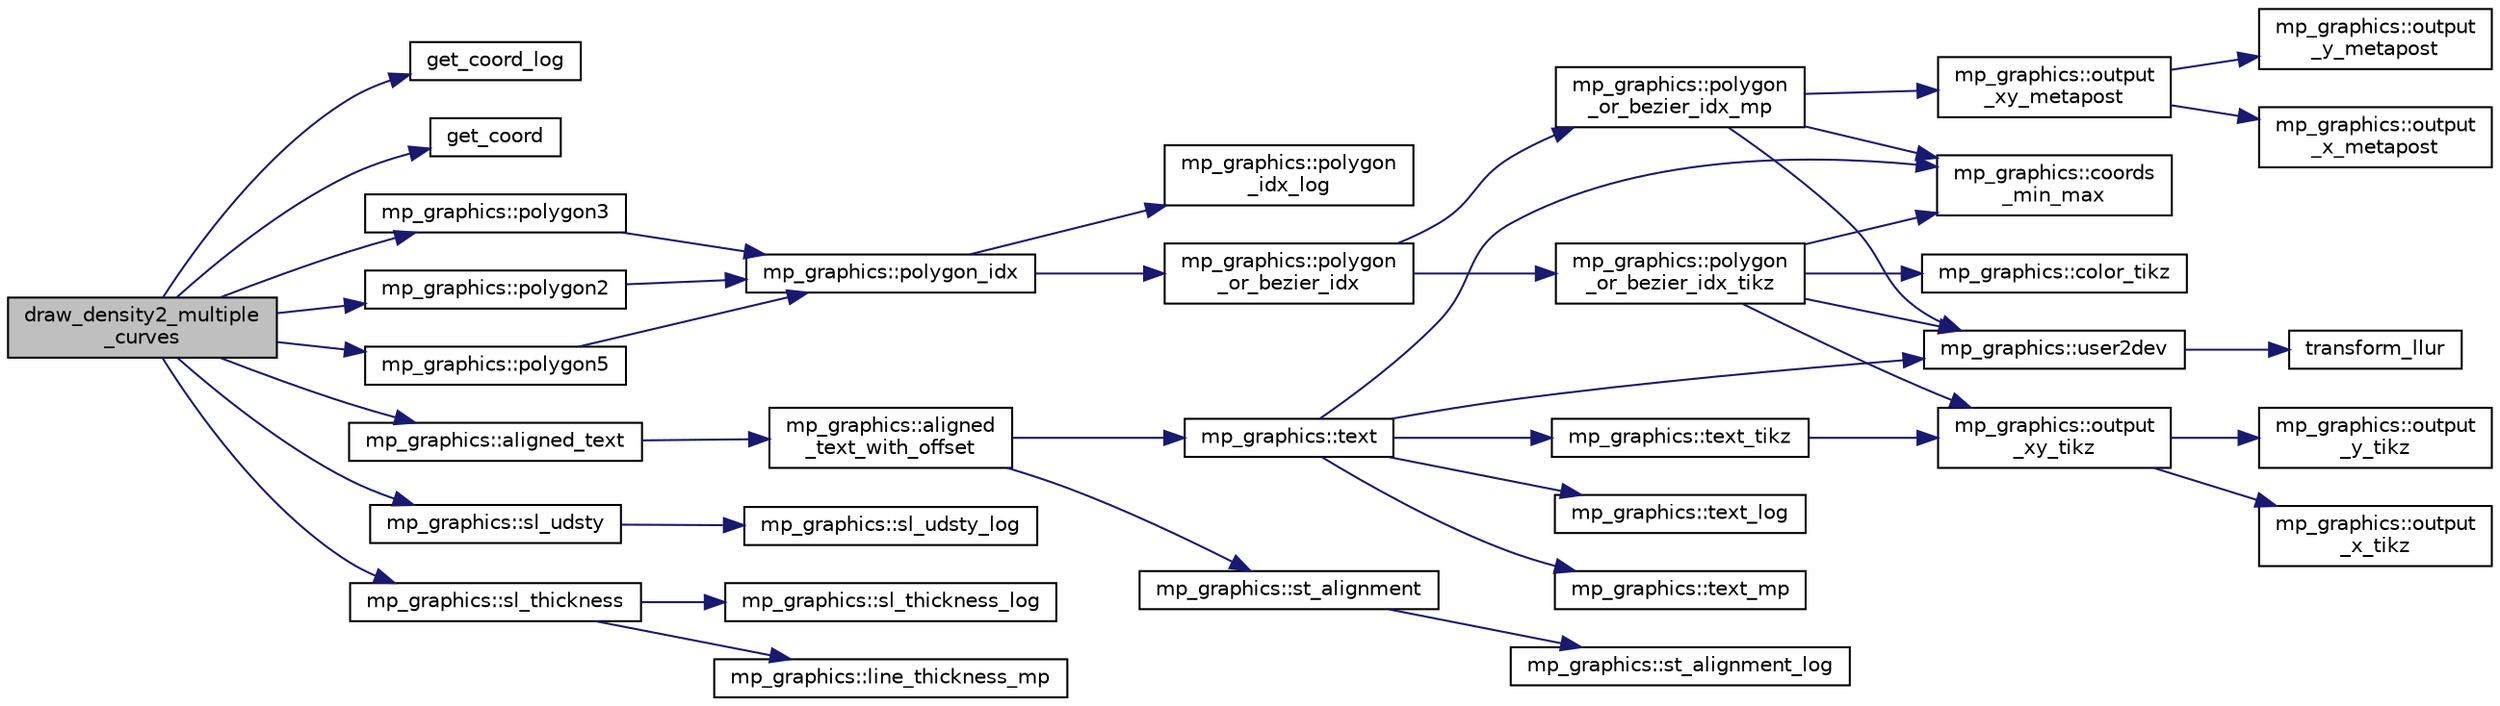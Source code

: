 digraph "draw_density2_multiple_curves"
{
  edge [fontname="Helvetica",fontsize="10",labelfontname="Helvetica",labelfontsize="10"];
  node [fontname="Helvetica",fontsize="10",shape=record];
  rankdir="LR";
  Node101 [label="draw_density2_multiple\l_curves",height=0.2,width=0.4,color="black", fillcolor="grey75", style="filled", fontcolor="black"];
  Node101 -> Node102 [color="midnightblue",fontsize="10",style="solid",fontname="Helvetica"];
  Node102 [label="get_coord_log",height=0.2,width=0.4,color="black", fillcolor="white", style="filled",URL="$de/dea/plot_8_c.html#a3501e9cf5fa99d2f01228f6fa9deb69d"];
  Node101 -> Node103 [color="midnightblue",fontsize="10",style="solid",fontname="Helvetica"];
  Node103 [label="get_coord",height=0.2,width=0.4,color="black", fillcolor="white", style="filled",URL="$de/dea/plot_8_c.html#af4d988940317b2bed73e5b8e037510b4"];
  Node101 -> Node104 [color="midnightblue",fontsize="10",style="solid",fontname="Helvetica"];
  Node104 [label="mp_graphics::polygon3",height=0.2,width=0.4,color="black", fillcolor="white", style="filled",URL="$da/d2c/classmp__graphics.html#a3684948a4acc33c084d0a613ff065575"];
  Node104 -> Node105 [color="midnightblue",fontsize="10",style="solid",fontname="Helvetica"];
  Node105 [label="mp_graphics::polygon_idx",height=0.2,width=0.4,color="black", fillcolor="white", style="filled",URL="$da/d2c/classmp__graphics.html#a60729a478cad572ccb9df00b0f5988df"];
  Node105 -> Node106 [color="midnightblue",fontsize="10",style="solid",fontname="Helvetica"];
  Node106 [label="mp_graphics::polygon\l_idx_log",height=0.2,width=0.4,color="black", fillcolor="white", style="filled",URL="$da/d2c/classmp__graphics.html#aef990b1a5e84f4781ff613ce48fafe83"];
  Node105 -> Node107 [color="midnightblue",fontsize="10",style="solid",fontname="Helvetica"];
  Node107 [label="mp_graphics::polygon\l_or_bezier_idx",height=0.2,width=0.4,color="black", fillcolor="white", style="filled",URL="$da/d2c/classmp__graphics.html#ac67f20507b7b4f592e9ed90aaa1f472a"];
  Node107 -> Node108 [color="midnightblue",fontsize="10",style="solid",fontname="Helvetica"];
  Node108 [label="mp_graphics::polygon\l_or_bezier_idx_mp",height=0.2,width=0.4,color="black", fillcolor="white", style="filled",URL="$da/d2c/classmp__graphics.html#ac1c736f6c02abd6df696eb949c3513ac"];
  Node108 -> Node109 [color="midnightblue",fontsize="10",style="solid",fontname="Helvetica"];
  Node109 [label="mp_graphics::coords\l_min_max",height=0.2,width=0.4,color="black", fillcolor="white", style="filled",URL="$da/d2c/classmp__graphics.html#afa0af74da2afd1d00b2eeb5e25b4f596"];
  Node108 -> Node110 [color="midnightblue",fontsize="10",style="solid",fontname="Helvetica"];
  Node110 [label="mp_graphics::user2dev",height=0.2,width=0.4,color="black", fillcolor="white", style="filled",URL="$da/d2c/classmp__graphics.html#af087f5f4b08c72f67f5e35cc312070fb"];
  Node110 -> Node111 [color="midnightblue",fontsize="10",style="solid",fontname="Helvetica"];
  Node111 [label="transform_llur",height=0.2,width=0.4,color="black", fillcolor="white", style="filled",URL="$d9/d29/draw_8_c.html#af38b139f64e19404b9a944c7188d4aff"];
  Node108 -> Node112 [color="midnightblue",fontsize="10",style="solid",fontname="Helvetica"];
  Node112 [label="mp_graphics::output\l_xy_metapost",height=0.2,width=0.4,color="black", fillcolor="white", style="filled",URL="$da/d2c/classmp__graphics.html#a564e7d2700489eed72ea865b3acc14db"];
  Node112 -> Node113 [color="midnightblue",fontsize="10",style="solid",fontname="Helvetica"];
  Node113 [label="mp_graphics::output\l_x_metapost",height=0.2,width=0.4,color="black", fillcolor="white", style="filled",URL="$da/d2c/classmp__graphics.html#aee38beb59e940946cbb575cde90b9cfe"];
  Node112 -> Node114 [color="midnightblue",fontsize="10",style="solid",fontname="Helvetica"];
  Node114 [label="mp_graphics::output\l_y_metapost",height=0.2,width=0.4,color="black", fillcolor="white", style="filled",URL="$da/d2c/classmp__graphics.html#a41c9d8463dc57fa97bb9a1e0577980b6"];
  Node107 -> Node115 [color="midnightblue",fontsize="10",style="solid",fontname="Helvetica"];
  Node115 [label="mp_graphics::polygon\l_or_bezier_idx_tikz",height=0.2,width=0.4,color="black", fillcolor="white", style="filled",URL="$da/d2c/classmp__graphics.html#ae266ecef91f4cd8a6fd4054b17354370"];
  Node115 -> Node116 [color="midnightblue",fontsize="10",style="solid",fontname="Helvetica"];
  Node116 [label="mp_graphics::color_tikz",height=0.2,width=0.4,color="black", fillcolor="white", style="filled",URL="$da/d2c/classmp__graphics.html#a55d0835caab08eaf3e409096bbb91d63"];
  Node115 -> Node109 [color="midnightblue",fontsize="10",style="solid",fontname="Helvetica"];
  Node115 -> Node110 [color="midnightblue",fontsize="10",style="solid",fontname="Helvetica"];
  Node115 -> Node117 [color="midnightblue",fontsize="10",style="solid",fontname="Helvetica"];
  Node117 [label="mp_graphics::output\l_xy_tikz",height=0.2,width=0.4,color="black", fillcolor="white", style="filled",URL="$da/d2c/classmp__graphics.html#a640800bc67fec9ed441b27c71461e9c6"];
  Node117 -> Node118 [color="midnightblue",fontsize="10",style="solid",fontname="Helvetica"];
  Node118 [label="mp_graphics::output\l_x_tikz",height=0.2,width=0.4,color="black", fillcolor="white", style="filled",URL="$da/d2c/classmp__graphics.html#a311d4fb1c32d1eb0faeee055bb8badee"];
  Node117 -> Node119 [color="midnightblue",fontsize="10",style="solid",fontname="Helvetica"];
  Node119 [label="mp_graphics::output\l_y_tikz",height=0.2,width=0.4,color="black", fillcolor="white", style="filled",URL="$da/d2c/classmp__graphics.html#a0d6bddb89b4c58c82aa124dd003dda08"];
  Node101 -> Node120 [color="midnightblue",fontsize="10",style="solid",fontname="Helvetica"];
  Node120 [label="mp_graphics::polygon2",height=0.2,width=0.4,color="black", fillcolor="white", style="filled",URL="$da/d2c/classmp__graphics.html#ad4052be9dec4eeef879dcc8ca6d85d71"];
  Node120 -> Node105 [color="midnightblue",fontsize="10",style="solid",fontname="Helvetica"];
  Node101 -> Node121 [color="midnightblue",fontsize="10",style="solid",fontname="Helvetica"];
  Node121 [label="mp_graphics::polygon5",height=0.2,width=0.4,color="black", fillcolor="white", style="filled",URL="$da/d2c/classmp__graphics.html#a5c2a62f1331cc9f598c4faa8d1116dca"];
  Node121 -> Node105 [color="midnightblue",fontsize="10",style="solid",fontname="Helvetica"];
  Node101 -> Node122 [color="midnightblue",fontsize="10",style="solid",fontname="Helvetica"];
  Node122 [label="mp_graphics::aligned_text",height=0.2,width=0.4,color="black", fillcolor="white", style="filled",URL="$da/d2c/classmp__graphics.html#a52ca0d0e39640fe15c6a8bd8633c9e5a"];
  Node122 -> Node123 [color="midnightblue",fontsize="10",style="solid",fontname="Helvetica"];
  Node123 [label="mp_graphics::aligned\l_text_with_offset",height=0.2,width=0.4,color="black", fillcolor="white", style="filled",URL="$da/d2c/classmp__graphics.html#a3b5a8558ee721bd8b9ed36e732317679"];
  Node123 -> Node124 [color="midnightblue",fontsize="10",style="solid",fontname="Helvetica"];
  Node124 [label="mp_graphics::st_alignment",height=0.2,width=0.4,color="black", fillcolor="white", style="filled",URL="$da/d2c/classmp__graphics.html#ab897ac847368de2da4296c7f159cc5f9"];
  Node124 -> Node125 [color="midnightblue",fontsize="10",style="solid",fontname="Helvetica"];
  Node125 [label="mp_graphics::st_alignment_log",height=0.2,width=0.4,color="black", fillcolor="white", style="filled",URL="$da/d2c/classmp__graphics.html#a9f7aa1c186791f69881ddbf590835f3e"];
  Node123 -> Node126 [color="midnightblue",fontsize="10",style="solid",fontname="Helvetica"];
  Node126 [label="mp_graphics::text",height=0.2,width=0.4,color="black", fillcolor="white", style="filled",URL="$da/d2c/classmp__graphics.html#ae92ece77cf1942bfee760d6cf854b74b"];
  Node126 -> Node109 [color="midnightblue",fontsize="10",style="solid",fontname="Helvetica"];
  Node126 -> Node110 [color="midnightblue",fontsize="10",style="solid",fontname="Helvetica"];
  Node126 -> Node127 [color="midnightblue",fontsize="10",style="solid",fontname="Helvetica"];
  Node127 [label="mp_graphics::text_log",height=0.2,width=0.4,color="black", fillcolor="white", style="filled",URL="$da/d2c/classmp__graphics.html#a3a8320de1e68f3c290e138355f05f8ae"];
  Node126 -> Node128 [color="midnightblue",fontsize="10",style="solid",fontname="Helvetica"];
  Node128 [label="mp_graphics::text_mp",height=0.2,width=0.4,color="black", fillcolor="white", style="filled",URL="$da/d2c/classmp__graphics.html#ad30aeb75639e84d876dade51faa50bee"];
  Node126 -> Node129 [color="midnightblue",fontsize="10",style="solid",fontname="Helvetica"];
  Node129 [label="mp_graphics::text_tikz",height=0.2,width=0.4,color="black", fillcolor="white", style="filled",URL="$da/d2c/classmp__graphics.html#ac7e4333813701bcc76fc5eba7700bdbd"];
  Node129 -> Node117 [color="midnightblue",fontsize="10",style="solid",fontname="Helvetica"];
  Node101 -> Node130 [color="midnightblue",fontsize="10",style="solid",fontname="Helvetica"];
  Node130 [label="mp_graphics::sl_udsty",height=0.2,width=0.4,color="black", fillcolor="white", style="filled",URL="$da/d2c/classmp__graphics.html#a66dd75ae04c9254e760ea479ee66946c"];
  Node130 -> Node131 [color="midnightblue",fontsize="10",style="solid",fontname="Helvetica"];
  Node131 [label="mp_graphics::sl_udsty_log",height=0.2,width=0.4,color="black", fillcolor="white", style="filled",URL="$da/d2c/classmp__graphics.html#ab64e78e5ca3f7432533461c116d207c5"];
  Node101 -> Node132 [color="midnightblue",fontsize="10",style="solid",fontname="Helvetica"];
  Node132 [label="mp_graphics::sl_thickness",height=0.2,width=0.4,color="black", fillcolor="white", style="filled",URL="$da/d2c/classmp__graphics.html#ac409a4e038d93b57dc977ceb3259e850"];
  Node132 -> Node133 [color="midnightblue",fontsize="10",style="solid",fontname="Helvetica"];
  Node133 [label="mp_graphics::line_thickness_mp",height=0.2,width=0.4,color="black", fillcolor="white", style="filled",URL="$da/d2c/classmp__graphics.html#ada686670b0e5c358f58c30b554822010"];
  Node132 -> Node134 [color="midnightblue",fontsize="10",style="solid",fontname="Helvetica"];
  Node134 [label="mp_graphics::sl_thickness_log",height=0.2,width=0.4,color="black", fillcolor="white", style="filled",URL="$da/d2c/classmp__graphics.html#a3356cadbf9e1ae81ae353c4014d5590a"];
}
